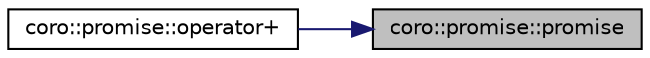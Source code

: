 digraph "coro::promise::promise"
{
 // LATEX_PDF_SIZE
  edge [fontname="Helvetica",fontsize="10",labelfontname="Helvetica",labelfontsize="10"];
  node [fontname="Helvetica",fontsize="10",shape=record];
  rankdir="RL";
  Node1 [label="coro::promise::promise",height=0.2,width=0.4,color="black", fillcolor="grey75", style="filled", fontcolor="black",tooltip="construct unbound promise"];
  Node1 -> Node2 [dir="back",color="midnightblue",fontsize="10",style="solid",fontname="Helvetica"];
  Node2 [label="coro::promise::operator+",height=0.2,width=0.4,color="black", fillcolor="white", style="filled",URL="$classcoro_1_1promise_afea36cfc6a8446141cadae0d0129e035.html#afea36cfc6a8446141cadae0d0129e035",tooltip="Combine two promises into one."];
}
